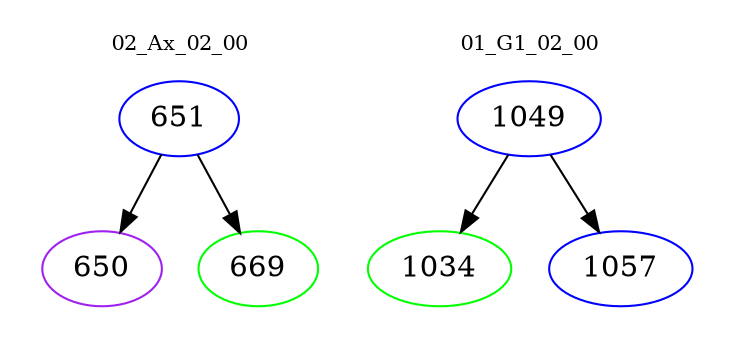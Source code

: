 digraph{
subgraph cluster_0 {
color = white
label = "02_Ax_02_00";
fontsize=10;
T0_651 [label="651", color="blue"]
T0_651 -> T0_650 [color="black"]
T0_650 [label="650", color="purple"]
T0_651 -> T0_669 [color="black"]
T0_669 [label="669", color="green"]
}
subgraph cluster_1 {
color = white
label = "01_G1_02_00";
fontsize=10;
T1_1049 [label="1049", color="blue"]
T1_1049 -> T1_1034 [color="black"]
T1_1034 [label="1034", color="green"]
T1_1049 -> T1_1057 [color="black"]
T1_1057 [label="1057", color="blue"]
}
}
